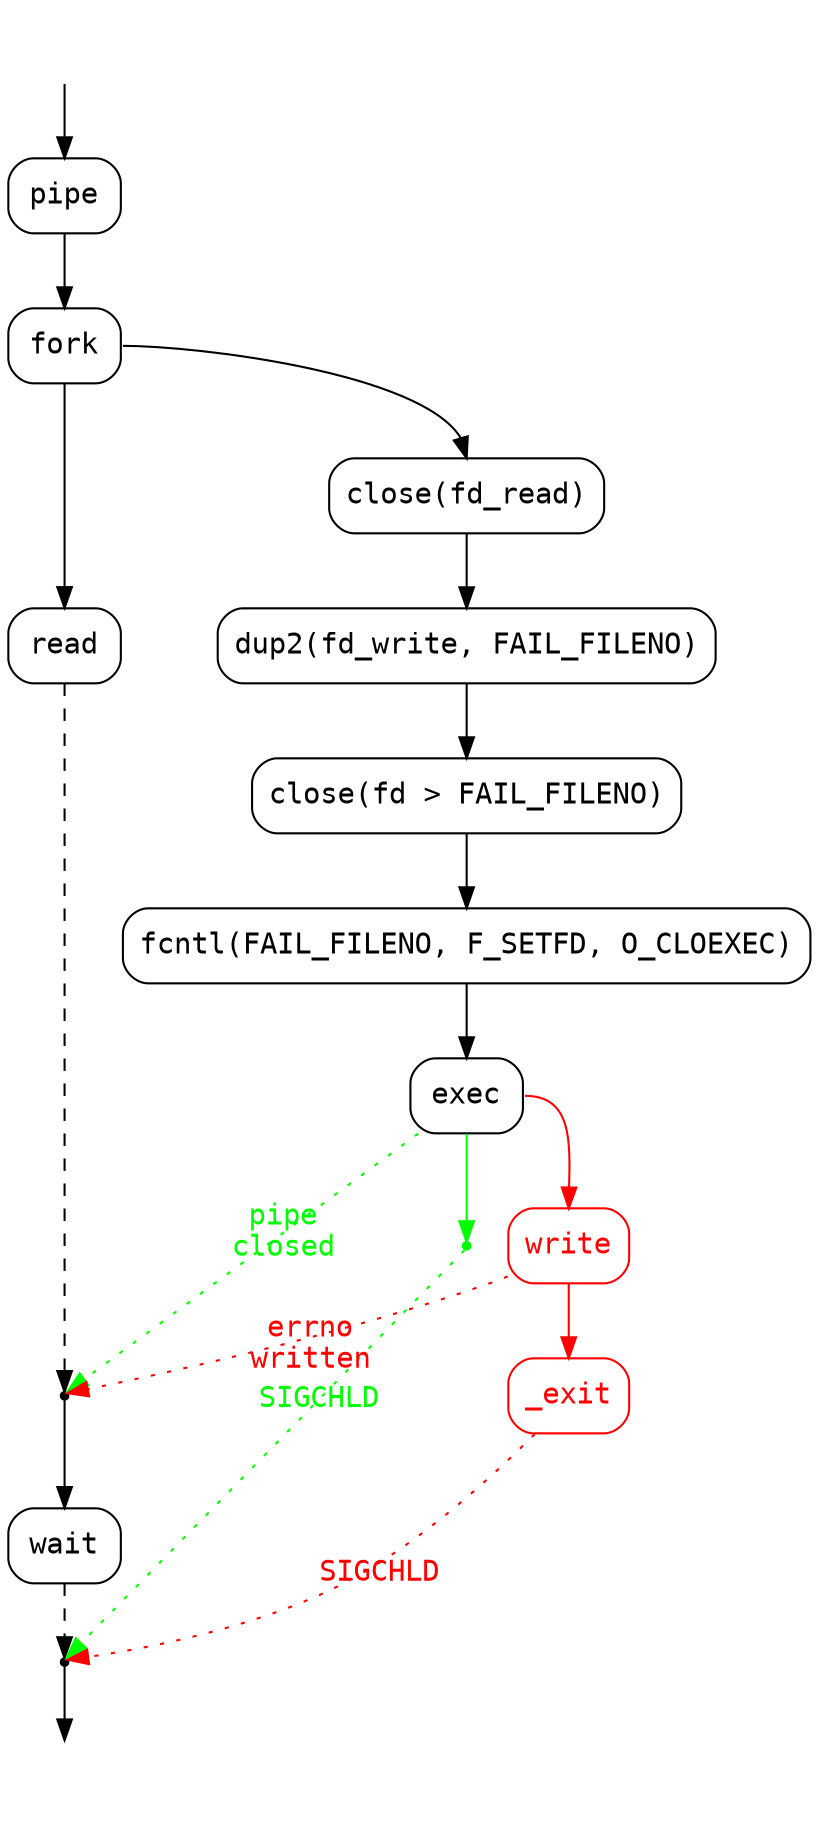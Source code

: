 digraph G {
    node [group=left, fontname=Consolas, shape=rect, style=rounded];
    start [shape=none, label=""];
    pipe;
    fork;
    read [shape=rect,style=rounded];
    read_end [label="", shape=point];
    wait [shape=rect,style=rounded];
    wait_end [label="", shape=point];
    end [shape=none, label=""];

    node [group=middle, fontname=Consolas, shape=rect, style=rounded];
    close [label="close(fd_read)"];
    dup2 [label="dup2(fd_write, FAIL_FILENO)"];
    closeall [label="close(fd > FAIL_FILENO)"];
    fcntl [label="fcntl(FAIL_FILENO, F_SETFD, O_CLOEXEC)"];
    exec;
    exec_success [label="", shape=point, color=green];

    node [group=right, fontname=Consolas, shape=rect, style=rounded];
    write [color=red, fontcolor=red];
    _exit [color=red, fontcolor=red];
    
    start -> pipe;
    pipe ->  fork;
    fork -> read;
    read -> read_end [style=dashed];
    read_end -> wait;
    wait -> wait_end [style=dashed];
    wait_end -> end;

    fork:e -> close:n;
    close -> dup2;
    dup2 -> closeall;
    closeall -> fcntl;
    fcntl -> exec;
    exec -> exec_success [color=green];
    exec -> read_end [taillabel="pipe\nclosed", style=dotted, fontname=Consolas, fontcolor=green, color=green, labeldistance=8, labelangle=0];
    exec_success -> wait_end [taillabel="SIGCHLD", style=dotted, fontname=Consolas, fontcolor=green, color=green, labeldistance=10, labelangle=0];

    exec:e -> write:n [color=red];
    write -> _exit [color=red];
    write -> read_end [taillabel="errno\nwritten", style=dotted, fontname=Consolas, fontcolor=red, color=red, labeldistance=10, labelangle=-3];
    _exit -> wait_end [taillabel="SIGCHLD", style=dotted, fontname=Consolas, fontcolor=red, color=red, labeldistance=10, labelangle=-3];

    //exec:s -> wait_end:e [label="SIGCHLD", style=dashed, fontname=Consolas];
}
